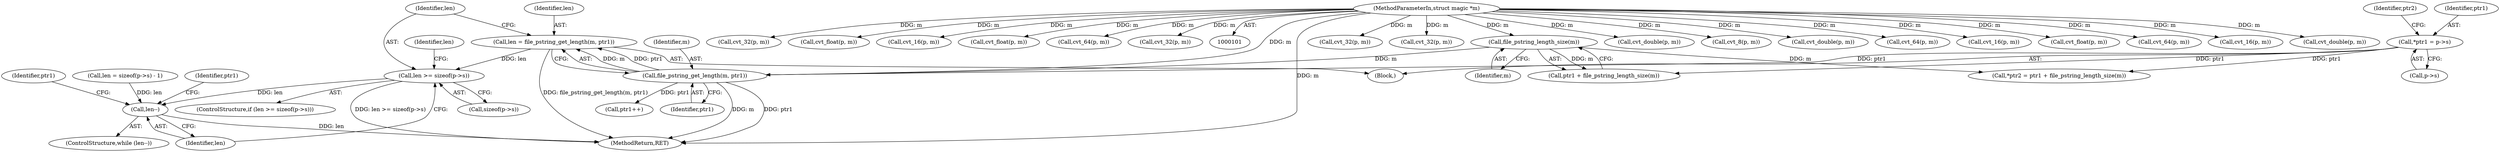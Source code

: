 digraph "0_file_4a284c89d6ef11aca34da65da7d673050a5ea320_2@API" {
"1000192" [label="(Call,len >= sizeof(p->s))"];
"1000186" [label="(Call,len = file_pstring_get_length(m, ptr1))"];
"1000188" [label="(Call,file_pstring_get_length(m, ptr1))"];
"1000183" [label="(Call,file_pstring_length_size(m))"];
"1000103" [label="(MethodParameterIn,struct magic *m)"];
"1000173" [label="(Call,*ptr1 = p->s)"];
"1000207" [label="(Call,len--)"];
"1000193" [label="(Identifier,len)"];
"1000138" [label="(Call,cvt_32(p, m))"];
"1000206" [label="(ControlStructure,while (len--))"];
"1000600" [label="(Call,cvt_32(p, m))"];
"1000208" [label="(Identifier,len)"];
"1000706" [label="(Call,cvt_double(p, m))"];
"1000211" [label="(Call,ptr1++)"];
"1000187" [label="(Identifier,len)"];
"1000179" [label="(Call,*ptr2 = ptr1 + file_pstring_length_size(m))"];
"1000124" [label="(Call,cvt_8(p, m))"];
"1000793" [label="(Call,cvt_double(p, m))"];
"1000147" [label="(Call,cvt_64(p, m))"];
"1000183" [label="(Call,file_pstring_length_size(m))"];
"1000130" [label="(Call,cvt_16(p, m))"];
"1000103" [label="(MethodParameterIn,struct magic *m)"];
"1000218" [label="(Identifier,ptr1)"];
"1000653" [label="(Call,cvt_float(p, m))"];
"1000180" [label="(Identifier,ptr2)"];
"1000171" [label="(Block,)"];
"1000553" [label="(Call,cvt_64(p, m))"];
"1000242" [label="(Call,cvt_16(p, m))"];
"1000194" [label="(Call,sizeof(p->s))"];
"1000880" [label="(Call,cvt_double(p, m))"];
"1000175" [label="(Call,p->s)"];
"1000198" [label="(Call,len = sizeof(p->s) - 1)"];
"1000199" [label="(Identifier,len)"];
"1000457" [label="(Call,cvt_32(p, m))"];
"1000174" [label="(Identifier,ptr1)"];
"1000212" [label="(Identifier,ptr1)"];
"1000188" [label="(Call,file_pstring_get_length(m, ptr1))"];
"1000181" [label="(Call,ptr1 + file_pstring_length_size(m))"];
"1000606" [label="(Call,cvt_float(p, m))"];
"1000184" [label="(Identifier,m)"];
"1000410" [label="(Call,cvt_16(p, m))"];
"1000902" [label="(MethodReturn,RET)"];
"1000700" [label="(Call,cvt_float(p, m))"];
"1000189" [label="(Identifier,m)"];
"1000191" [label="(ControlStructure,if (len >= sizeof(p->s)))"];
"1000385" [label="(Call,cvt_64(p, m))"];
"1000186" [label="(Call,len = file_pstring_get_length(m, ptr1))"];
"1000173" [label="(Call,*ptr1 = p->s)"];
"1000190" [label="(Identifier,ptr1)"];
"1000192" [label="(Call,len >= sizeof(p->s))"];
"1000207" [label="(Call,len--)"];
"1000289" [label="(Call,cvt_32(p, m))"];
"1000192" -> "1000191"  [label="AST: "];
"1000192" -> "1000194"  [label="CFG: "];
"1000193" -> "1000192"  [label="AST: "];
"1000194" -> "1000192"  [label="AST: "];
"1000199" -> "1000192"  [label="CFG: "];
"1000208" -> "1000192"  [label="CFG: "];
"1000192" -> "1000902"  [label="DDG: len >= sizeof(p->s)"];
"1000186" -> "1000192"  [label="DDG: len"];
"1000192" -> "1000207"  [label="DDG: len"];
"1000186" -> "1000171"  [label="AST: "];
"1000186" -> "1000188"  [label="CFG: "];
"1000187" -> "1000186"  [label="AST: "];
"1000188" -> "1000186"  [label="AST: "];
"1000193" -> "1000186"  [label="CFG: "];
"1000186" -> "1000902"  [label="DDG: file_pstring_get_length(m, ptr1)"];
"1000188" -> "1000186"  [label="DDG: m"];
"1000188" -> "1000186"  [label="DDG: ptr1"];
"1000188" -> "1000190"  [label="CFG: "];
"1000189" -> "1000188"  [label="AST: "];
"1000190" -> "1000188"  [label="AST: "];
"1000188" -> "1000902"  [label="DDG: ptr1"];
"1000188" -> "1000902"  [label="DDG: m"];
"1000183" -> "1000188"  [label="DDG: m"];
"1000103" -> "1000188"  [label="DDG: m"];
"1000173" -> "1000188"  [label="DDG: ptr1"];
"1000188" -> "1000211"  [label="DDG: ptr1"];
"1000183" -> "1000181"  [label="AST: "];
"1000183" -> "1000184"  [label="CFG: "];
"1000184" -> "1000183"  [label="AST: "];
"1000181" -> "1000183"  [label="CFG: "];
"1000183" -> "1000179"  [label="DDG: m"];
"1000183" -> "1000181"  [label="DDG: m"];
"1000103" -> "1000183"  [label="DDG: m"];
"1000103" -> "1000101"  [label="AST: "];
"1000103" -> "1000902"  [label="DDG: m"];
"1000103" -> "1000124"  [label="DDG: m"];
"1000103" -> "1000130"  [label="DDG: m"];
"1000103" -> "1000138"  [label="DDG: m"];
"1000103" -> "1000147"  [label="DDG: m"];
"1000103" -> "1000242"  [label="DDG: m"];
"1000103" -> "1000289"  [label="DDG: m"];
"1000103" -> "1000385"  [label="DDG: m"];
"1000103" -> "1000410"  [label="DDG: m"];
"1000103" -> "1000457"  [label="DDG: m"];
"1000103" -> "1000553"  [label="DDG: m"];
"1000103" -> "1000600"  [label="DDG: m"];
"1000103" -> "1000606"  [label="DDG: m"];
"1000103" -> "1000653"  [label="DDG: m"];
"1000103" -> "1000700"  [label="DDG: m"];
"1000103" -> "1000706"  [label="DDG: m"];
"1000103" -> "1000793"  [label="DDG: m"];
"1000103" -> "1000880"  [label="DDG: m"];
"1000173" -> "1000171"  [label="AST: "];
"1000173" -> "1000175"  [label="CFG: "];
"1000174" -> "1000173"  [label="AST: "];
"1000175" -> "1000173"  [label="AST: "];
"1000180" -> "1000173"  [label="CFG: "];
"1000173" -> "1000179"  [label="DDG: ptr1"];
"1000173" -> "1000181"  [label="DDG: ptr1"];
"1000207" -> "1000206"  [label="AST: "];
"1000207" -> "1000208"  [label="CFG: "];
"1000208" -> "1000207"  [label="AST: "];
"1000212" -> "1000207"  [label="CFG: "];
"1000218" -> "1000207"  [label="CFG: "];
"1000207" -> "1000902"  [label="DDG: len"];
"1000198" -> "1000207"  [label="DDG: len"];
}
